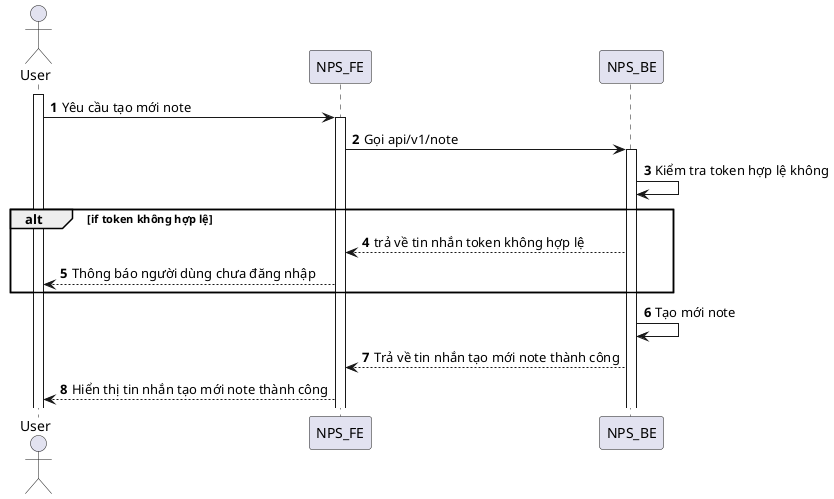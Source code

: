 @startuml
autonumber
actor User
activate User
User -> NPS_FE: Yêu cầu tạo mới note
activate NPS_FE
NPS_FE -> NPS_BE: Gọi api/v1/note
activate NPS_BE
NPS_BE -> NPS_BE: Kiểm tra token hợp lệ không
alt if token không hợp lệ
NPS_BE --> NPS_FE: trả về tin nhắn token không hợp lệ
NPS_FE --> User: Thông báo người dùng chưa đăng nhập
end
NPS_BE -> NPS_BE: Tạo mới note
NPS_BE --> NPS_FE: Trả về tin nhắn tạo mới note thành công
NPS_FE --> User: Hiển thị tin nhắn tạo mới note thành công
@enduml